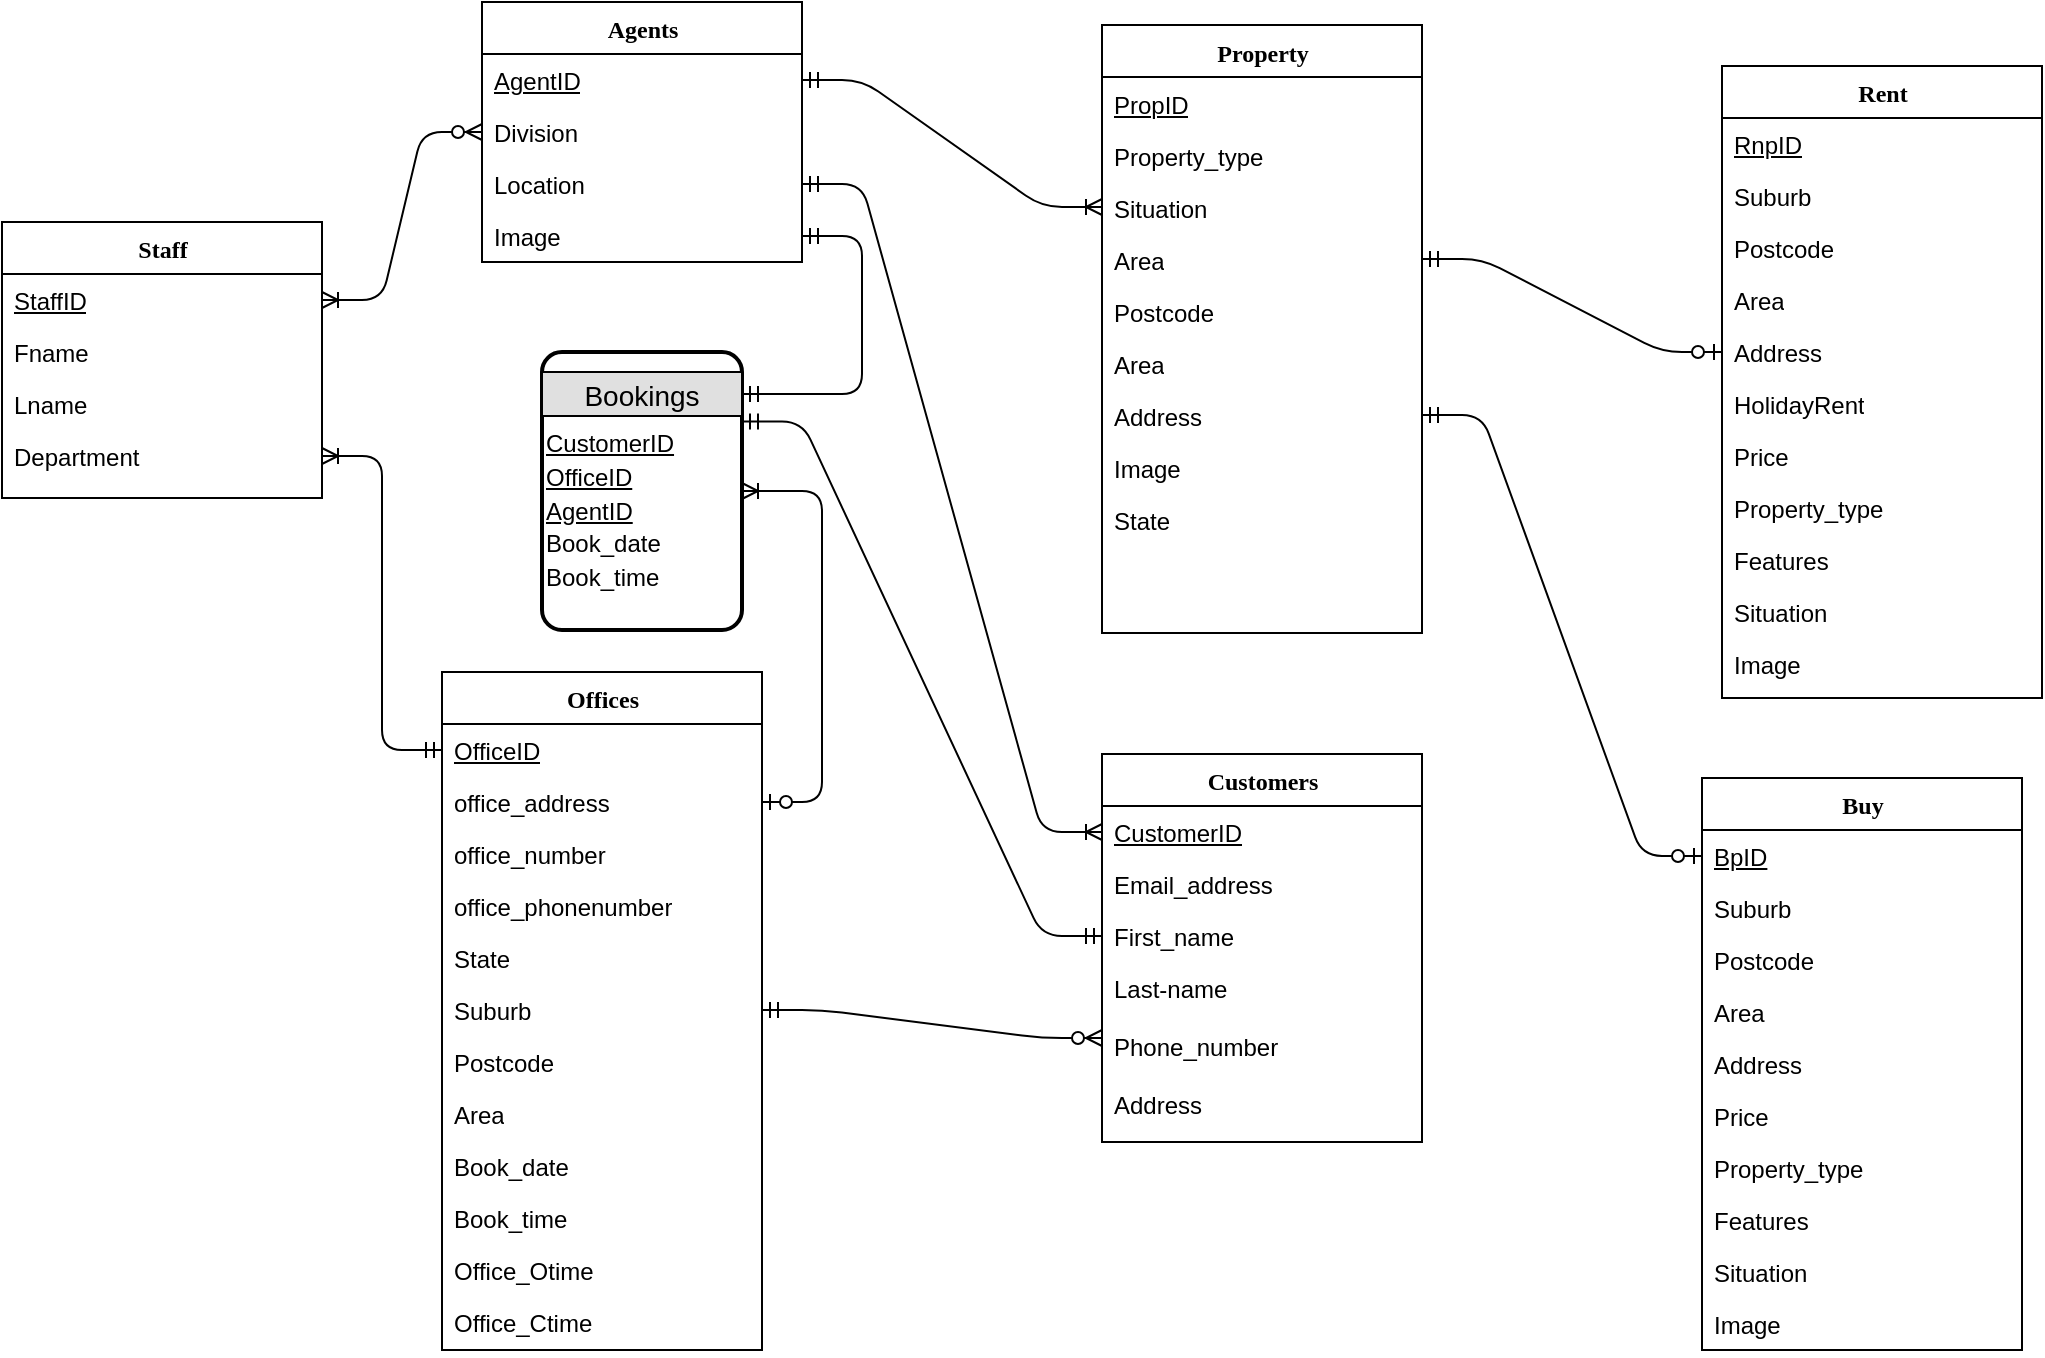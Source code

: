 <mxfile type="google" version="11.2.3" pages="1"><diagram id="9f46799a-70d6-7492-0946-bef42562c5a5" name="Page-1"><mxGraphModel grid="1" shadow="0" math="0" background="#ffffff" pageHeight="827" pageWidth="1169" pageScale="1" page="1" fold="1" arrows="1" connect="1" tooltips="1" guides="1" gridSize="10" dy="554" dx="1038"><root><mxCell id="0"/><mxCell id="1" parent="0"/><mxCell id="78961159f06e98e8-17" value="Customers" parent="1" style="swimlane;html=1;fontStyle=1;align=center;verticalAlign=top;childLayout=stackLayout;horizontal=1;startSize=26;horizontalStack=0;resizeParent=1;resizeLast=0;collapsible=1;marginBottom=0;swimlaneFillColor=#ffffff;rounded=0;shadow=0;comic=0;labelBackgroundColor=none;strokeColor=#000000;strokeWidth=1;fillColor=none;fontFamily=Verdana;fontSize=12;fontColor=#000000;" vertex="1"><mxGeometry as="geometry" y="398" x="580" height="194" width="160"/></mxCell><mxCell id="78961159f06e98e8-21" value="&lt;u&gt;CustomerID&lt;/u&gt;" parent="78961159f06e98e8-17" style="text;html=1;strokeColor=none;fillColor=none;align=left;verticalAlign=top;spacingLeft=4;spacingRight=4;whiteSpace=wrap;overflow=hidden;rotatable=0;points=[[0,0.5],[1,0.5]];portConstraint=eastwest;" vertex="1"><mxGeometry as="geometry" y="26" height="26" width="160"/></mxCell><mxCell id="78961159f06e98e8-25" value="Email_address" parent="78961159f06e98e8-17" style="text;html=1;strokeColor=none;fillColor=none;align=left;verticalAlign=top;spacingLeft=4;spacingRight=4;whiteSpace=wrap;overflow=hidden;rotatable=0;points=[[0,0.5],[1,0.5]];portConstraint=eastwest;" vertex="1"><mxGeometry as="geometry" y="52" height="26" width="160"/></mxCell><mxCell id="78961159f06e98e8-26" value="First_name" parent="78961159f06e98e8-17" style="text;html=1;strokeColor=none;fillColor=none;align=left;verticalAlign=top;spacingLeft=4;spacingRight=4;whiteSpace=wrap;overflow=hidden;rotatable=0;points=[[0,0.5],[1,0.5]];portConstraint=eastwest;" vertex="1"><mxGeometry as="geometry" y="78" height="26" width="160"/></mxCell><mxCell id="78961159f06e98e8-24" value="Last-name&lt;br&gt;&lt;br&gt;Phone_number&lt;br&gt;&lt;br&gt;Address" parent="78961159f06e98e8-17" style="text;html=1;strokeColor=none;fillColor=none;align=left;verticalAlign=top;spacingLeft=4;spacingRight=4;whiteSpace=wrap;overflow=hidden;rotatable=0;points=[[0,0.5],[1,0.5]];portConstraint=eastwest;" vertex="1"><mxGeometry as="geometry" y="104" height="76" width="160"/></mxCell><mxCell id="78961159f06e98e8-30" value="Buy" parent="1" style="swimlane;html=1;fontStyle=1;align=center;verticalAlign=top;childLayout=stackLayout;horizontal=1;startSize=26;horizontalStack=0;resizeParent=1;resizeLast=0;collapsible=1;marginBottom=0;swimlaneFillColor=#ffffff;rounded=0;shadow=0;comic=0;labelBackgroundColor=none;strokeColor=#000000;strokeWidth=1;fillColor=none;fontFamily=Verdana;fontSize=12;fontColor=#000000;" vertex="1"><mxGeometry as="geometry" y="410" x="880" height="286" width="160"/></mxCell><mxCell id="78961159f06e98e8-31" value="&lt;u&gt;BpID&lt;/u&gt;" parent="78961159f06e98e8-30" style="text;html=1;strokeColor=none;fillColor=none;align=left;verticalAlign=top;spacingLeft=4;spacingRight=4;whiteSpace=wrap;overflow=hidden;rotatable=0;points=[[0,0.5],[1,0.5]];portConstraint=eastwest;" vertex="1"><mxGeometry as="geometry" y="26" height="26" width="160"/></mxCell><mxCell id="78961159f06e98e8-32" value="Suburb" parent="78961159f06e98e8-30" style="text;html=1;strokeColor=none;fillColor=none;align=left;verticalAlign=top;spacingLeft=4;spacingRight=4;whiteSpace=wrap;overflow=hidden;rotatable=0;points=[[0,0.5],[1,0.5]];portConstraint=eastwest;" vertex="1"><mxGeometry as="geometry" y="52" height="26" width="160"/></mxCell><mxCell id="78961159f06e98e8-33" value="Postcode" parent="78961159f06e98e8-30" style="text;html=1;strokeColor=none;fillColor=none;align=left;verticalAlign=top;spacingLeft=4;spacingRight=4;whiteSpace=wrap;overflow=hidden;rotatable=0;points=[[0,0.5],[1,0.5]];portConstraint=eastwest;" vertex="1"><mxGeometry as="geometry" y="78" height="26" width="160"/></mxCell><mxCell id="78961159f06e98e8-34" value="Area &amp;nbsp;" parent="78961159f06e98e8-30" style="text;html=1;strokeColor=none;fillColor=none;align=left;verticalAlign=top;spacingLeft=4;spacingRight=4;whiteSpace=wrap;overflow=hidden;rotatable=0;points=[[0,0.5],[1,0.5]];portConstraint=eastwest;" vertex="1"><mxGeometry as="geometry" y="104" height="26" width="160"/></mxCell><mxCell id="Gr9qJfU0MFSqaJwkBqUo-20" value="Address" parent="78961159f06e98e8-30" style="text;html=1;strokeColor=none;fillColor=none;align=left;verticalAlign=top;spacingLeft=4;spacingRight=4;whiteSpace=wrap;overflow=hidden;rotatable=0;points=[[0,0.5],[1,0.5]];portConstraint=eastwest;" vertex="1"><mxGeometry as="geometry" y="130" height="26" width="160"/></mxCell><mxCell id="78961159f06e98e8-36" value="Price" parent="78961159f06e98e8-30" style="text;html=1;strokeColor=none;fillColor=none;align=left;verticalAlign=top;spacingLeft=4;spacingRight=4;whiteSpace=wrap;overflow=hidden;rotatable=0;points=[[0,0.5],[1,0.5]];portConstraint=eastwest;" vertex="1"><mxGeometry as="geometry" y="156" height="26" width="160"/></mxCell><mxCell id="78961159f06e98e8-37" value="Property_type&lt;br&gt;" parent="78961159f06e98e8-30" style="text;html=1;strokeColor=none;fillColor=none;align=left;verticalAlign=top;spacingLeft=4;spacingRight=4;whiteSpace=wrap;overflow=hidden;rotatable=0;points=[[0,0.5],[1,0.5]];portConstraint=eastwest;" vertex="1"><mxGeometry as="geometry" y="182" height="26" width="160"/></mxCell><mxCell id="Gr9qJfU0MFSqaJwkBqUo-3" value="Features" parent="78961159f06e98e8-30" style="text;html=1;strokeColor=none;fillColor=none;align=left;verticalAlign=top;spacingLeft=4;spacingRight=4;whiteSpace=wrap;overflow=hidden;rotatable=0;points=[[0,0.5],[1,0.5]];portConstraint=eastwest;" vertex="1"><mxGeometry as="geometry" y="208" height="26" width="160"/></mxCell><mxCell id="Gr9qJfU0MFSqaJwkBqUo-2" value="Situation" parent="78961159f06e98e8-30" style="text;html=1;strokeColor=none;fillColor=none;align=left;verticalAlign=top;spacingLeft=4;spacingRight=4;whiteSpace=wrap;overflow=hidden;rotatable=0;points=[[0,0.5],[1,0.5]];portConstraint=eastwest;" vertex="1"><mxGeometry as="geometry" y="234" height="26" width="160"/></mxCell><mxCell id="8zRJ5NkT2pIK1H8xRSTj-1" value="Image" parent="78961159f06e98e8-30" style="text;html=1;strokeColor=none;fillColor=none;align=left;verticalAlign=top;spacingLeft=4;spacingRight=4;whiteSpace=wrap;overflow=hidden;rotatable=0;points=[[0,0.5],[1,0.5]];portConstraint=eastwest;" vertex="1"><mxGeometry as="geometry" y="260" height="26" width="160"/></mxCell><mxCell id="78961159f06e98e8-43" value="Rent" parent="1" style="swimlane;html=1;fontStyle=1;align=center;verticalAlign=top;childLayout=stackLayout;horizontal=1;startSize=26;horizontalStack=0;resizeParent=1;resizeLast=0;collapsible=1;marginBottom=0;swimlaneFillColor=#ffffff;rounded=0;shadow=0;comic=0;labelBackgroundColor=none;strokeColor=#000000;strokeWidth=1;fillColor=none;fontFamily=Verdana;fontSize=12;fontColor=#000000;" vertex="1"><mxGeometry as="geometry" y="54" x="890" height="316" width="160"/></mxCell><mxCell id="78961159f06e98e8-45" value="&lt;u&gt;RnpID&lt;/u&gt;" parent="78961159f06e98e8-43" style="text;html=1;strokeColor=none;fillColor=none;align=left;verticalAlign=top;spacingLeft=4;spacingRight=4;whiteSpace=wrap;overflow=hidden;rotatable=0;points=[[0,0.5],[1,0.5]];portConstraint=eastwest;" vertex="1"><mxGeometry as="geometry" y="26" height="26" width="160"/></mxCell><mxCell id="78961159f06e98e8-49" value="Suburb" parent="78961159f06e98e8-43" style="text;html=1;strokeColor=none;fillColor=none;align=left;verticalAlign=top;spacingLeft=4;spacingRight=4;whiteSpace=wrap;overflow=hidden;rotatable=0;points=[[0,0.5],[1,0.5]];portConstraint=eastwest;" vertex="1"><mxGeometry as="geometry" y="52" height="26" width="160"/></mxCell><mxCell id="78961159f06e98e8-50" value="Postcode" parent="78961159f06e98e8-43" style="text;html=1;strokeColor=none;fillColor=none;align=left;verticalAlign=top;spacingLeft=4;spacingRight=4;whiteSpace=wrap;overflow=hidden;rotatable=0;points=[[0,0.5],[1,0.5]];portConstraint=eastwest;" vertex="1"><mxGeometry as="geometry" y="78" height="26" width="160"/></mxCell><mxCell id="Gr9qJfU0MFSqaJwkBqUo-21" value="Area" parent="78961159f06e98e8-43" style="text;html=1;strokeColor=none;fillColor=none;align=left;verticalAlign=top;spacingLeft=4;spacingRight=4;whiteSpace=wrap;overflow=hidden;rotatable=0;points=[[0,0.5],[1,0.5]];portConstraint=eastwest;" vertex="1"><mxGeometry as="geometry" y="104" height="26" width="160"/></mxCell><mxCell id="Gr9qJfU0MFSqaJwkBqUo-22" value="Address" parent="78961159f06e98e8-43" style="text;html=1;strokeColor=none;fillColor=none;align=left;verticalAlign=top;spacingLeft=4;spacingRight=4;whiteSpace=wrap;overflow=hidden;rotatable=0;points=[[0,0.5],[1,0.5]];portConstraint=eastwest;" vertex="1"><mxGeometry as="geometry" y="130" height="26" width="160"/></mxCell><mxCell id="78961159f06e98e8-44" value="HolidayRent" parent="78961159f06e98e8-43" style="text;html=1;strokeColor=none;fillColor=none;align=left;verticalAlign=top;spacingLeft=4;spacingRight=4;whiteSpace=wrap;overflow=hidden;rotatable=0;points=[[0,0.5],[1,0.5]];portConstraint=eastwest;" vertex="1"><mxGeometry as="geometry" y="156" height="26" width="160"/></mxCell><mxCell id="Gr9qJfU0MFSqaJwkBqUo-4" value="Price" parent="78961159f06e98e8-43" style="text;html=1;strokeColor=none;fillColor=none;align=left;verticalAlign=top;spacingLeft=4;spacingRight=4;whiteSpace=wrap;overflow=hidden;rotatable=0;points=[[0,0.5],[1,0.5]];portConstraint=eastwest;" vertex="1"><mxGeometry as="geometry" y="182" height="26" width="160"/></mxCell><mxCell id="Gr9qJfU0MFSqaJwkBqUo-5" value="Property_type" parent="78961159f06e98e8-43" style="text;html=1;strokeColor=none;fillColor=none;align=left;verticalAlign=top;spacingLeft=4;spacingRight=4;whiteSpace=wrap;overflow=hidden;rotatable=0;points=[[0,0.5],[1,0.5]];portConstraint=eastwest;" vertex="1"><mxGeometry as="geometry" y="208" height="26" width="160"/></mxCell><mxCell id="Gr9qJfU0MFSqaJwkBqUo-6" value="Features" parent="78961159f06e98e8-43" style="text;html=1;strokeColor=none;fillColor=none;align=left;verticalAlign=top;spacingLeft=4;spacingRight=4;whiteSpace=wrap;overflow=hidden;rotatable=0;points=[[0,0.5],[1,0.5]];portConstraint=eastwest;" vertex="1"><mxGeometry as="geometry" y="234" height="26" width="160"/></mxCell><mxCell id="Gr9qJfU0MFSqaJwkBqUo-7" value="Situation" parent="78961159f06e98e8-43" style="text;html=1;strokeColor=none;fillColor=none;align=left;verticalAlign=top;spacingLeft=4;spacingRight=4;whiteSpace=wrap;overflow=hidden;rotatable=0;points=[[0,0.5],[1,0.5]];portConstraint=eastwest;" vertex="1"><mxGeometry as="geometry" y="260" height="26" width="160"/></mxCell><mxCell id="8zRJ5NkT2pIK1H8xRSTj-5" value="Image" parent="78961159f06e98e8-43" style="text;html=1;strokeColor=none;fillColor=none;align=left;verticalAlign=top;spacingLeft=4;spacingRight=4;whiteSpace=wrap;overflow=hidden;rotatable=0;points=[[0,0.5],[1,0.5]];portConstraint=eastwest;" vertex="1"><mxGeometry as="geometry" y="286" height="26" width="160"/></mxCell><mxCell id="78961159f06e98e8-56" value="Offices" parent="1" style="swimlane;html=1;fontStyle=1;align=center;verticalAlign=top;childLayout=stackLayout;horizontal=1;startSize=26;horizontalStack=0;resizeParent=1;resizeLast=0;collapsible=1;marginBottom=0;swimlaneFillColor=#ffffff;rounded=0;shadow=0;comic=0;labelBackgroundColor=none;strokeColor=#000000;strokeWidth=1;fillColor=none;fontFamily=Verdana;fontSize=12;fontColor=#000000;" vertex="1"><mxGeometry as="geometry" y="357" x="250" height="339" width="160"/></mxCell><mxCell id="78961159f06e98e8-57" value="&lt;u&gt;OfficeID&lt;/u&gt;" parent="78961159f06e98e8-56" style="text;html=1;strokeColor=none;fillColor=none;align=left;verticalAlign=top;spacingLeft=4;spacingRight=4;whiteSpace=wrap;overflow=hidden;rotatable=0;points=[[0,0.5],[1,0.5]];portConstraint=eastwest;" vertex="1"><mxGeometry as="geometry" y="26" height="26" width="160"/></mxCell><mxCell id="78961159f06e98e8-58" value="office_address" parent="78961159f06e98e8-56" style="text;html=1;strokeColor=none;fillColor=none;align=left;verticalAlign=top;spacingLeft=4;spacingRight=4;whiteSpace=wrap;overflow=hidden;rotatable=0;points=[[0,0.5],[1,0.5]];portConstraint=eastwest;" vertex="1"><mxGeometry as="geometry" y="52" height="26" width="160"/></mxCell><mxCell id="78961159f06e98e8-59" value="office_number" parent="78961159f06e98e8-56" style="text;html=1;strokeColor=none;fillColor=none;align=left;verticalAlign=top;spacingLeft=4;spacingRight=4;whiteSpace=wrap;overflow=hidden;rotatable=0;points=[[0,0.5],[1,0.5]];portConstraint=eastwest;" vertex="1"><mxGeometry as="geometry" y="78" height="26" width="160"/></mxCell><mxCell id="S0i9eE_IiuYt_6fxkOIW-1" value="office_phonenumber" parent="78961159f06e98e8-56" style="text;html=1;strokeColor=none;fillColor=none;align=left;verticalAlign=top;spacingLeft=4;spacingRight=4;whiteSpace=wrap;overflow=hidden;rotatable=0;points=[[0,0.5],[1,0.5]];portConstraint=eastwest;" vertex="1"><mxGeometry as="geometry" y="104" height="26" width="160"/></mxCell><mxCell id="78961159f06e98e8-60" value="State" parent="78961159f06e98e8-56" style="text;html=1;strokeColor=none;fillColor=none;align=left;verticalAlign=top;spacingLeft=4;spacingRight=4;whiteSpace=wrap;overflow=hidden;rotatable=0;points=[[0,0.5],[1,0.5]];portConstraint=eastwest;" vertex="1"><mxGeometry as="geometry" y="130" height="26" width="160"/></mxCell><mxCell id="78961159f06e98e8-61" value="Suburb" parent="78961159f06e98e8-56" style="text;html=1;strokeColor=none;fillColor=none;align=left;verticalAlign=top;spacingLeft=4;spacingRight=4;whiteSpace=wrap;overflow=hidden;rotatable=0;points=[[0,0.5],[1,0.5]];portConstraint=eastwest;" vertex="1"><mxGeometry as="geometry" y="156" height="26" width="160"/></mxCell><mxCell id="78961159f06e98e8-62" value="Postcode" parent="78961159f06e98e8-56" style="text;html=1;strokeColor=none;fillColor=none;align=left;verticalAlign=top;spacingLeft=4;spacingRight=4;whiteSpace=wrap;overflow=hidden;rotatable=0;points=[[0,0.5],[1,0.5]];portConstraint=eastwest;" vertex="1"><mxGeometry as="geometry" y="182" height="26" width="160"/></mxCell><mxCell id="78961159f06e98e8-63" value="Area" parent="78961159f06e98e8-56" style="text;html=1;strokeColor=none;fillColor=none;align=left;verticalAlign=top;spacingLeft=4;spacingRight=4;whiteSpace=wrap;overflow=hidden;rotatable=0;points=[[0,0.5],[1,0.5]];portConstraint=eastwest;" vertex="1"><mxGeometry as="geometry" y="208" height="26" width="160"/></mxCell><mxCell id="8zRJ5NkT2pIK1H8xRSTj-27" value="Book_date" parent="78961159f06e98e8-56" style="text;html=1;strokeColor=none;fillColor=none;align=left;verticalAlign=top;spacingLeft=4;spacingRight=4;whiteSpace=wrap;overflow=hidden;rotatable=0;points=[[0,0.5],[1,0.5]];portConstraint=eastwest;" vertex="1"><mxGeometry as="geometry" y="234" height="26" width="160"/></mxCell><mxCell id="8zRJ5NkT2pIK1H8xRSTj-28" value="Book_time" parent="78961159f06e98e8-56" style="text;html=1;strokeColor=none;fillColor=none;align=left;verticalAlign=top;spacingLeft=4;spacingRight=4;whiteSpace=wrap;overflow=hidden;rotatable=0;points=[[0,0.5],[1,0.5]];portConstraint=eastwest;" vertex="1"><mxGeometry as="geometry" y="260" height="26" width="160"/></mxCell><mxCell id="AZ5tI2R7kMTM4UW7zDRP-6" value="Office_Otime" parent="78961159f06e98e8-56" style="text;html=1;strokeColor=none;fillColor=none;align=left;verticalAlign=top;spacingLeft=4;spacingRight=4;whiteSpace=wrap;overflow=hidden;rotatable=0;points=[[0,0.5],[1,0.5]];portConstraint=eastwest;" vertex="1"><mxGeometry as="geometry" y="286" height="26" width="160"/></mxCell><mxCell id="AZ5tI2R7kMTM4UW7zDRP-8" value="Office_Ctime" parent="78961159f06e98e8-56" style="text;html=1;strokeColor=none;fillColor=none;align=left;verticalAlign=top;spacingLeft=4;spacingRight=4;whiteSpace=wrap;overflow=hidden;rotatable=0;points=[[0,0.5],[1,0.5]];portConstraint=eastwest;" vertex="1"><mxGeometry as="geometry" y="312" height="26" width="160"/></mxCell><mxCell id="78961159f06e98e8-69" value="Property" parent="1" style="swimlane;html=1;fontStyle=1;align=center;verticalAlign=top;childLayout=stackLayout;horizontal=1;startSize=26;horizontalStack=0;resizeParent=1;resizeLast=0;collapsible=1;marginBottom=0;swimlaneFillColor=#ffffff;rounded=0;shadow=0;comic=0;labelBackgroundColor=none;strokeColor=#000000;strokeWidth=1;fillColor=none;fontFamily=Verdana;fontSize=12;fontColor=#000000;" vertex="1"><mxGeometry as="geometry" y="33.5" x="580" height="304" width="160"/></mxCell><mxCell id="78961159f06e98e8-70" value="&lt;u&gt;PropID&lt;/u&gt;" parent="78961159f06e98e8-69" style="text;html=1;strokeColor=none;fillColor=none;align=left;verticalAlign=top;spacingLeft=4;spacingRight=4;whiteSpace=wrap;overflow=hidden;rotatable=0;points=[[0,0.5],[1,0.5]];portConstraint=eastwest;" vertex="1"><mxGeometry as="geometry" y="26" height="26" width="160"/></mxCell><mxCell id="78961159f06e98e8-71" value="Property_type" parent="78961159f06e98e8-69" style="text;html=1;strokeColor=none;fillColor=none;align=left;verticalAlign=top;spacingLeft=4;spacingRight=4;whiteSpace=wrap;overflow=hidden;rotatable=0;points=[[0,0.5],[1,0.5]];portConstraint=eastwest;" vertex="1"><mxGeometry as="geometry" y="52" height="26" width="160"/></mxCell><mxCell id="78961159f06e98e8-72" value="Situation" parent="78961159f06e98e8-69" style="text;html=1;strokeColor=none;fillColor=none;align=left;verticalAlign=top;spacingLeft=4;spacingRight=4;whiteSpace=wrap;overflow=hidden;rotatable=0;points=[[0,0.5],[1,0.5]];portConstraint=eastwest;" vertex="1"><mxGeometry as="geometry" y="78" height="26" width="160"/></mxCell><mxCell id="78961159f06e98e8-74" value="Area" parent="78961159f06e98e8-69" style="text;html=1;strokeColor=none;fillColor=none;align=left;verticalAlign=top;spacingLeft=4;spacingRight=4;whiteSpace=wrap;overflow=hidden;rotatable=0;points=[[0,0.5],[1,0.5]];portConstraint=eastwest;" vertex="1"><mxGeometry as="geometry" y="104" height="26" width="160"/></mxCell><mxCell id="78961159f06e98e8-75" value="Postcode" parent="78961159f06e98e8-69" style="text;html=1;strokeColor=none;fillColor=none;align=left;verticalAlign=top;spacingLeft=4;spacingRight=4;whiteSpace=wrap;overflow=hidden;rotatable=0;points=[[0,0.5],[1,0.5]];portConstraint=eastwest;" vertex="1"><mxGeometry as="geometry" y="130" height="26" width="160"/></mxCell><mxCell id="78961159f06e98e8-76" value="Area" parent="78961159f06e98e8-69" style="text;html=1;strokeColor=none;fillColor=none;align=left;verticalAlign=top;spacingLeft=4;spacingRight=4;whiteSpace=wrap;overflow=hidden;rotatable=0;points=[[0,0.5],[1,0.5]];portConstraint=eastwest;" vertex="1"><mxGeometry as="geometry" y="156" height="26" width="160"/></mxCell><mxCell id="Gr9qJfU0MFSqaJwkBqUo-18" value="Address" parent="78961159f06e98e8-69" style="text;html=1;strokeColor=none;fillColor=none;align=left;verticalAlign=top;spacingLeft=4;spacingRight=4;whiteSpace=wrap;overflow=hidden;rotatable=0;points=[[0,0.5],[1,0.5]];portConstraint=eastwest;" vertex="1"><mxGeometry as="geometry" y="182" height="26" width="160"/></mxCell><mxCell id="8zRJ5NkT2pIK1H8xRSTj-3" value="Image" parent="78961159f06e98e8-69" style="text;html=1;strokeColor=none;fillColor=none;align=left;verticalAlign=top;spacingLeft=4;spacingRight=4;whiteSpace=wrap;overflow=hidden;rotatable=0;points=[[0,0.5],[1,0.5]];portConstraint=eastwest;" vertex="1"><mxGeometry as="geometry" y="208" height="26" width="160"/></mxCell><mxCell id="Gr9qJfU0MFSqaJwkBqUo-36" value="State" parent="78961159f06e98e8-69" style="text;html=1;strokeColor=none;fillColor=none;align=left;verticalAlign=top;spacingLeft=4;spacingRight=4;whiteSpace=wrap;overflow=hidden;rotatable=0;points=[[0,0.5],[1,0.5]];portConstraint=eastwest;" vertex="1"><mxGeometry as="geometry" y="234" height="26" width="160"/></mxCell><mxCell id="78961159f06e98e8-82" value="Staff" parent="1" style="swimlane;html=1;fontStyle=1;align=center;verticalAlign=top;childLayout=stackLayout;horizontal=1;startSize=26;horizontalStack=0;resizeParent=1;resizeLast=0;collapsible=1;marginBottom=0;swimlaneFillColor=#ffffff;rounded=0;shadow=0;comic=0;labelBackgroundColor=none;strokeColor=#000000;strokeWidth=1;fillColor=none;fontFamily=Verdana;fontSize=12;fontColor=#000000;" vertex="1"><mxGeometry as="geometry" y="132" x="30" height="138" width="160"/></mxCell><mxCell id="78961159f06e98e8-83" value="&lt;u&gt;StaffID&lt;/u&gt;" parent="78961159f06e98e8-82" style="text;html=1;strokeColor=none;fillColor=none;align=left;verticalAlign=top;spacingLeft=4;spacingRight=4;whiteSpace=wrap;overflow=hidden;rotatable=0;points=[[0,0.5],[1,0.5]];portConstraint=eastwest;" vertex="1"><mxGeometry as="geometry" y="26" height="26" width="160"/></mxCell><mxCell id="78961159f06e98e8-84" value="Fname" parent="78961159f06e98e8-82" style="text;html=1;strokeColor=none;fillColor=none;align=left;verticalAlign=top;spacingLeft=4;spacingRight=4;whiteSpace=wrap;overflow=hidden;rotatable=0;points=[[0,0.5],[1,0.5]];portConstraint=eastwest;" vertex="1"><mxGeometry as="geometry" y="52" height="26" width="160"/></mxCell><mxCell id="78961159f06e98e8-85" value="Lname" parent="78961159f06e98e8-82" style="text;html=1;strokeColor=none;fillColor=none;align=left;verticalAlign=top;spacingLeft=4;spacingRight=4;whiteSpace=wrap;overflow=hidden;rotatable=0;points=[[0,0.5],[1,0.5]];portConstraint=eastwest;" vertex="1"><mxGeometry as="geometry" y="78" height="26" width="160"/></mxCell><mxCell id="78961159f06e98e8-86" value="Department" parent="78961159f06e98e8-82" style="text;html=1;strokeColor=none;fillColor=none;align=left;verticalAlign=top;spacingLeft=4;spacingRight=4;whiteSpace=wrap;overflow=hidden;rotatable=0;points=[[0,0.5],[1,0.5]];portConstraint=eastwest;" vertex="1"><mxGeometry as="geometry" y="104" height="26" width="160"/></mxCell><mxCell id="78961159f06e98e8-95" value="Agents" parent="1" style="swimlane;html=1;fontStyle=1;align=center;verticalAlign=top;childLayout=stackLayout;horizontal=1;startSize=26;horizontalStack=0;resizeParent=1;resizeLast=0;collapsible=1;marginBottom=0;swimlaneFillColor=#ffffff;rounded=0;shadow=0;comic=0;labelBackgroundColor=none;strokeColor=#000000;strokeWidth=1;fillColor=none;fontFamily=Verdana;fontSize=12;fontColor=#000000;" vertex="1"><mxGeometry as="geometry" y="22" x="270" height="130" width="160"/></mxCell><mxCell id="78961159f06e98e8-96" value="&lt;u&gt;AgentID&lt;/u&gt;" parent="78961159f06e98e8-95" style="text;html=1;strokeColor=none;fillColor=none;align=left;verticalAlign=top;spacingLeft=4;spacingRight=4;whiteSpace=wrap;overflow=hidden;rotatable=0;points=[[0,0.5],[1,0.5]];portConstraint=eastwest;" vertex="1"><mxGeometry as="geometry" y="26" height="26" width="160"/></mxCell><mxCell id="Gr9qJfU0MFSqaJwkBqUo-26" value="Division&lt;span style=&quot;display: inline ; float: none ; background-color: rgb(248 , 249 , 250) ; color: rgb(0 , 0 , 0) ; font-family: &amp;#34;helvetica&amp;#34; , &amp;#34;arial&amp;#34; , sans-serif ; font-size: 0px ; font-style: normal ; font-variant: normal ; font-weight: 400 ; letter-spacing: normal ; text-align: left ; text-decoration: none ; text-indent: 0px ; text-transform: none ; white-space: nowrap ; word-spacing: 0px&quot;&gt;%3CmxGraphModel%3E%3Croot%3E%3CmxCell%20id%3D%220%22%2F%3E%3CmxCell%20id%3D%221%22%20parent%3D%220%22%2F%3E%3CmxCell%20id%3D%222%22%20value%3D%22StaffID*%22%20parent%3D%221%22%20style%3D%22text%3Bhtml%3D1%3BstrokeColor%3Dnone%3BfillColor%3Dnone%3Balign%3Dleft%3BverticalAlign%3Dtop%3BspacingLeft%3D4%3BspacingRight%3D4%3BwhiteSpace%3Dwrap%3Boverflow%3Dhidden%3Brotatable%3D0%3Bpoints%3D%5B%5B0%2C0.5%5D%2C%5B1%2C0.5%5D%5D%3BportConstraint%3Deastwest%3B%22%20vertex%3D%221%22%3E%3CmxGeometry%20as%3D%22geometry%22%20y%3D%22468%22%20x%3D%22700%22%20height%3D%2226%22%20width%3D%22160%22%2F%3E%3C%2FmxCell%3E%3C%2Froot%3E%3C%2FmxGraphModel%3E&lt;/span&gt;" parent="78961159f06e98e8-95" style="text;html=1;strokeColor=none;fillColor=none;align=left;verticalAlign=top;spacingLeft=4;spacingRight=4;whiteSpace=wrap;overflow=hidden;rotatable=0;points=[[0,0.5],[1,0.5]];portConstraint=eastwest;" vertex="1"><mxGeometry as="geometry" y="52" height="26" width="160"/></mxCell><mxCell id="Gr9qJfU0MFSqaJwkBqUo-27" value="Location" parent="78961159f06e98e8-95" style="text;html=1;strokeColor=none;fillColor=none;align=left;verticalAlign=top;spacingLeft=4;spacingRight=4;whiteSpace=wrap;overflow=hidden;rotatable=0;points=[[0,0.5],[1,0.5]];portConstraint=eastwest;" vertex="1"><mxGeometry as="geometry" y="78" height="26" width="160"/></mxCell><mxCell id="8zRJ5NkT2pIK1H8xRSTj-4" value="Image" parent="78961159f06e98e8-95" style="text;html=1;strokeColor=none;fillColor=none;align=left;verticalAlign=top;spacingLeft=4;spacingRight=4;whiteSpace=wrap;overflow=hidden;rotatable=0;points=[[0,0.5],[1,0.5]];portConstraint=eastwest;" vertex="1"><mxGeometry as="geometry" y="104" height="26" width="160"/></mxCell><mxCell id="8zRJ5NkT2pIK1H8xRSTj-14" value="" parent="1" style="edgeStyle=entityRelationEdgeStyle;fontSize=12;html=1;endArrow=ERzeroToOne;startArrow=ERmandOne;exitX=1;exitY=0.5;exitDx=0;exitDy=0;entryX=0;entryY=0.5;entryDx=0;entryDy=0;" edge="1" source="78961159f06e98e8-74" target="Gr9qJfU0MFSqaJwkBqUo-22"><mxGeometry as="geometry" height="100" width="100" relative="1"><mxPoint as="sourcePoint" y="528" x="430"/><mxPoint as="targetPoint" y="200" x="790"/></mxGeometry></mxCell><mxCell id="8zRJ5NkT2pIK1H8xRSTj-15" value="" parent="1" style="edgeStyle=entityRelationEdgeStyle;fontSize=12;html=1;endArrow=ERzeroToOne;startArrow=ERmandOne;entryX=0;entryY=0.5;entryDx=0;entryDy=0;exitX=1;exitY=0.5;exitDx=0;exitDy=0;" edge="1" source="Gr9qJfU0MFSqaJwkBqUo-18" target="78961159f06e98e8-31"><mxGeometry as="geometry" height="100" width="100" relative="1"><mxPoint as="sourcePoint" y="140" x="695"/><mxPoint as="targetPoint" y="187" x="820"/></mxGeometry></mxCell><mxCell id="8zRJ5NkT2pIK1H8xRSTj-17" value="" parent="1" style="edgeStyle=entityRelationEdgeStyle;fontSize=12;html=1;endArrow=ERmandOne;startArrow=ERmandOne;" edge="1" source="AZ5tI2R7kMTM4UW7zDRP-14" target="8zRJ5NkT2pIK1H8xRSTj-4"><mxGeometry as="geometry" height="100" width="100" relative="1"><mxPoint as="sourcePoint" y="83" x="250"/><mxPoint as="targetPoint" y="229" x="360"/></mxGeometry></mxCell><mxCell id="8zRJ5NkT2pIK1H8xRSTj-18" value="" parent="1" style="edgeStyle=entityRelationEdgeStyle;fontSize=12;html=1;endArrow=ERmandOne;startArrow=ERmandOne;entryX=0;entryY=0.5;entryDx=0;entryDy=0;exitX=1;exitY=0.25;exitDx=0;exitDy=0;" edge="1" source="AZ5tI2R7kMTM4UW7zDRP-13" target="78961159f06e98e8-26"><mxGeometry as="geometry" height="100" width="100" relative="1"><mxPoint as="sourcePoint" y="282" x="440"/><mxPoint as="targetPoint" y="355" x="250"/></mxGeometry></mxCell><mxCell id="8zRJ5NkT2pIK1H8xRSTj-21" value="" parent="1" style="edgeStyle=entityRelationEdgeStyle;fontSize=12;html=1;endArrow=ERoneToMany;startArrow=ERmandOne;" edge="1" source="78961159f06e98e8-57" target="78961159f06e98e8-86"><mxGeometry as="geometry" height="100" width="100" relative="1"><mxPoint as="sourcePoint" y="870" x="20"/><mxPoint as="targetPoint" y="301" x="190"/></mxGeometry></mxCell><mxCell id="AZ5tI2R7kMTM4UW7zDRP-1" value="" parent="1" style="edgeStyle=entityRelationEdgeStyle;fontSize=12;html=1;endArrow=ERoneToMany;startArrow=ERmandOne;exitX=1;exitY=0.5;exitDx=0;exitDy=0;entryX=0;entryY=0.5;entryDx=0;entryDy=0;" edge="1" source="78961159f06e98e8-96" target="78961159f06e98e8-72"><mxGeometry as="geometry" height="100" width="100" relative="1"><mxPoint as="sourcePoint" y="154" x="450"/><mxPoint as="targetPoint" y="54" x="550"/></mxGeometry></mxCell><mxCell id="AZ5tI2R7kMTM4UW7zDRP-2" value="" parent="1" style="edgeStyle=entityRelationEdgeStyle;fontSize=12;html=1;endArrow=ERoneToMany;startArrow=ERzeroToMany;" edge="1" source="Gr9qJfU0MFSqaJwkBqUo-26" target="78961159f06e98e8-83"><mxGeometry as="geometry" height="100" width="100" relative="1"><mxPoint as="sourcePoint" y="190" x="110"/><mxPoint as="targetPoint" y="180" x="230"/></mxGeometry></mxCell><mxCell id="AZ5tI2R7kMTM4UW7zDRP-3" value="" parent="1" style="edgeStyle=entityRelationEdgeStyle;fontSize=12;html=1;endArrow=ERoneToMany;startArrow=ERzeroToOne;" edge="1" source="78961159f06e98e8-58" target="AZ5tI2R7kMTM4UW7zDRP-13"><mxGeometry as="geometry" height="100" width="100" relative="1"><mxPoint as="sourcePoint" y="670" x="470"/><mxPoint as="targetPoint" y="304" x="440"/></mxGeometry></mxCell><mxCell id="AZ5tI2R7kMTM4UW7zDRP-4" value="" parent="1" style="edgeStyle=entityRelationEdgeStyle;fontSize=12;html=1;endArrow=ERoneToMany;startArrow=ERmandOne;" edge="1" source="Gr9qJfU0MFSqaJwkBqUo-27" target="78961159f06e98e8-21"><mxGeometry as="geometry" height="100" width="100" relative="1"><mxPoint as="sourcePoint" y="310" x="460"/><mxPoint as="targetPoint" y="625" x="600"/></mxGeometry></mxCell><mxCell id="AZ5tI2R7kMTM4UW7zDRP-10" value="" parent="1" style="edgeStyle=entityRelationEdgeStyle;fontSize=12;html=1;endArrow=ERzeroToMany;startArrow=ERmandOne;" edge="1" source="78961159f06e98e8-61" target="78961159f06e98e8-24"><mxGeometry as="geometry" height="100" width="100" relative="1"><mxPoint as="sourcePoint" y="692" x="484"/><mxPoint as="targetPoint" y="592" x="584"/></mxGeometry></mxCell><mxCell id="AZ5tI2R7kMTM4UW7zDRP-13" value="&lt;font style=&quot;font-size: 12px&quot;&gt;&lt;br&gt;&lt;u&gt;CustomerID&lt;br&gt;OfficeID&lt;br&gt;AgentID&lt;/u&gt;&lt;br&gt;Book_date&lt;br&gt;Book_time&lt;/font&gt;" parent="1" style="strokeWidth=2;rounded=1;arcSize=10;whiteSpace=wrap;html=1;align=left;fontSize=14;" vertex="1"><mxGeometry as="geometry" y="197" x="300" height="139" width="100"/></mxCell><mxCell id="AZ5tI2R7kMTM4UW7zDRP-14" value="Bookings" parent="1" style="text;align=center;verticalAlign=middle;spacingLeft=4;spacingRight=4;strokeColor=#000000;fillColor=#e0e0e0;rotatable=0;points=[[0,0.5],[1,0.5]];portConstraint=eastwest;fontSize=14;" vertex="1"><mxGeometry as="geometry" y="207" x="300" height="22" width="100"/></mxCell></root></mxGraphModel></diagram></mxfile>